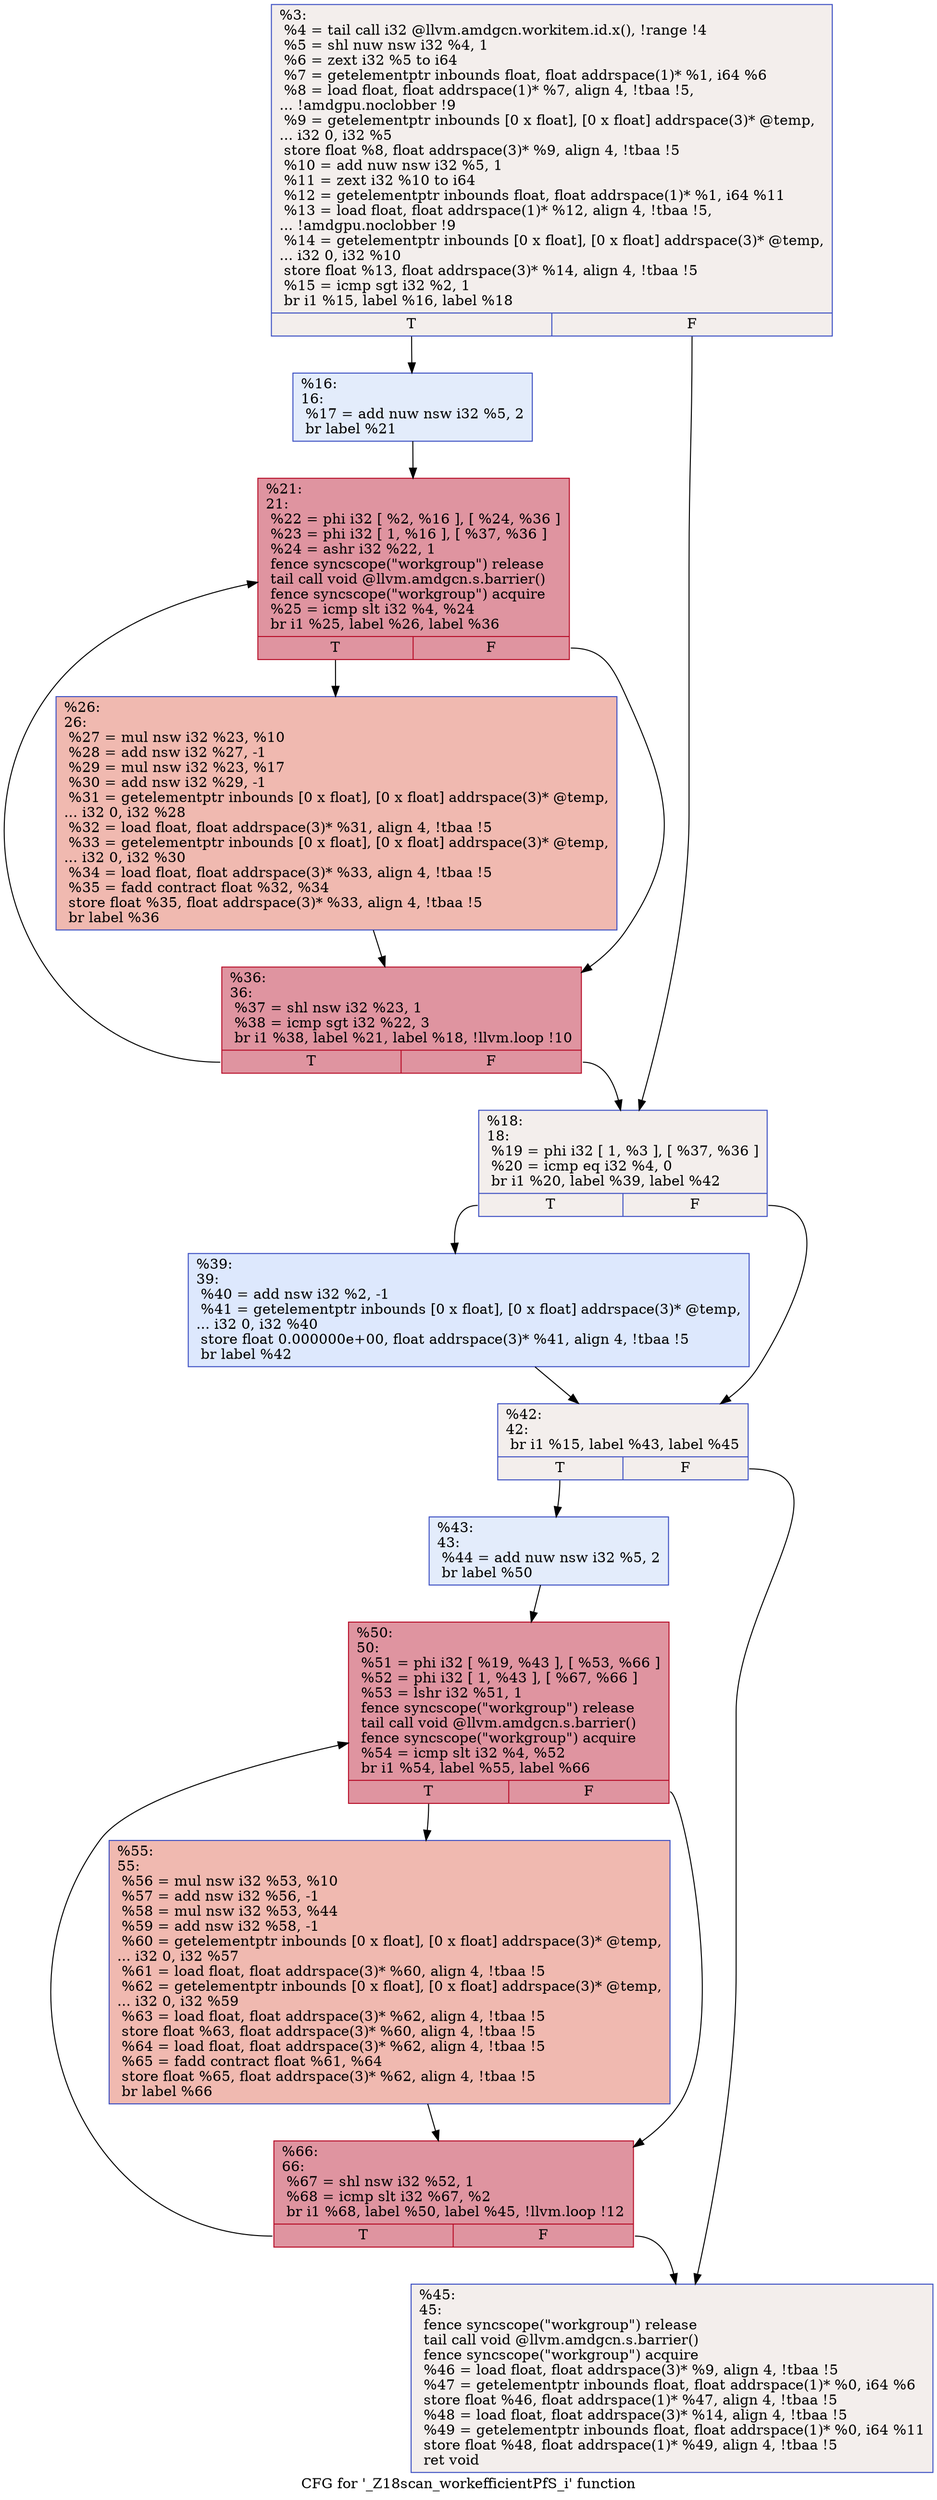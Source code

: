 digraph "CFG for '_Z18scan_workefficientPfS_i' function" {
	label="CFG for '_Z18scan_workefficientPfS_i' function";

	Node0x4df14d0 [shape=record,color="#3d50c3ff", style=filled, fillcolor="#e3d9d370",label="{%3:\l  %4 = tail call i32 @llvm.amdgcn.workitem.id.x(), !range !4\l  %5 = shl nuw nsw i32 %4, 1\l  %6 = zext i32 %5 to i64\l  %7 = getelementptr inbounds float, float addrspace(1)* %1, i64 %6\l  %8 = load float, float addrspace(1)* %7, align 4, !tbaa !5,\l... !amdgpu.noclobber !9\l  %9 = getelementptr inbounds [0 x float], [0 x float] addrspace(3)* @temp,\l... i32 0, i32 %5\l  store float %8, float addrspace(3)* %9, align 4, !tbaa !5\l  %10 = add nuw nsw i32 %5, 1\l  %11 = zext i32 %10 to i64\l  %12 = getelementptr inbounds float, float addrspace(1)* %1, i64 %11\l  %13 = load float, float addrspace(1)* %12, align 4, !tbaa !5,\l... !amdgpu.noclobber !9\l  %14 = getelementptr inbounds [0 x float], [0 x float] addrspace(3)* @temp,\l... i32 0, i32 %10\l  store float %13, float addrspace(3)* %14, align 4, !tbaa !5\l  %15 = icmp sgt i32 %2, 1\l  br i1 %15, label %16, label %18\l|{<s0>T|<s1>F}}"];
	Node0x4df14d0:s0 -> Node0x4df3ff0;
	Node0x4df14d0:s1 -> Node0x4df4080;
	Node0x4df3ff0 [shape=record,color="#3d50c3ff", style=filled, fillcolor="#bfd3f670",label="{%16:\l16:                                               \l  %17 = add nuw nsw i32 %5, 2\l  br label %21\l}"];
	Node0x4df3ff0 -> Node0x4df42d0;
	Node0x4df4080 [shape=record,color="#3d50c3ff", style=filled, fillcolor="#e3d9d370",label="{%18:\l18:                                               \l  %19 = phi i32 [ 1, %3 ], [ %37, %36 ]\l  %20 = icmp eq i32 %4, 0\l  br i1 %20, label %39, label %42\l|{<s0>T|<s1>F}}"];
	Node0x4df4080:s0 -> Node0x4df4590;
	Node0x4df4080:s1 -> Node0x4df4620;
	Node0x4df42d0 [shape=record,color="#b70d28ff", style=filled, fillcolor="#b70d2870",label="{%21:\l21:                                               \l  %22 = phi i32 [ %2, %16 ], [ %24, %36 ]\l  %23 = phi i32 [ 1, %16 ], [ %37, %36 ]\l  %24 = ashr i32 %22, 1\l  fence syncscope(\"workgroup\") release\l  tail call void @llvm.amdgcn.s.barrier()\l  fence syncscope(\"workgroup\") acquire\l  %25 = icmp slt i32 %4, %24\l  br i1 %25, label %26, label %36\l|{<s0>T|<s1>F}}"];
	Node0x4df42d0:s0 -> Node0x4df4cf0;
	Node0x4df42d0:s1 -> Node0x4df43c0;
	Node0x4df4cf0 [shape=record,color="#3d50c3ff", style=filled, fillcolor="#de614d70",label="{%26:\l26:                                               \l  %27 = mul nsw i32 %23, %10\l  %28 = add nsw i32 %27, -1\l  %29 = mul nsw i32 %23, %17\l  %30 = add nsw i32 %29, -1\l  %31 = getelementptr inbounds [0 x float], [0 x float] addrspace(3)* @temp,\l... i32 0, i32 %28\l  %32 = load float, float addrspace(3)* %31, align 4, !tbaa !5\l  %33 = getelementptr inbounds [0 x float], [0 x float] addrspace(3)* @temp,\l... i32 0, i32 %30\l  %34 = load float, float addrspace(3)* %33, align 4, !tbaa !5\l  %35 = fadd contract float %32, %34\l  store float %35, float addrspace(3)* %33, align 4, !tbaa !5\l  br label %36\l}"];
	Node0x4df4cf0 -> Node0x4df43c0;
	Node0x4df43c0 [shape=record,color="#b70d28ff", style=filled, fillcolor="#b70d2870",label="{%36:\l36:                                               \l  %37 = shl nsw i32 %23, 1\l  %38 = icmp sgt i32 %22, 3\l  br i1 %38, label %21, label %18, !llvm.loop !10\l|{<s0>T|<s1>F}}"];
	Node0x4df43c0:s0 -> Node0x4df42d0;
	Node0x4df43c0:s1 -> Node0x4df4080;
	Node0x4df4590 [shape=record,color="#3d50c3ff", style=filled, fillcolor="#b2ccfb70",label="{%39:\l39:                                               \l  %40 = add nsw i32 %2, -1\l  %41 = getelementptr inbounds [0 x float], [0 x float] addrspace(3)* @temp,\l... i32 0, i32 %40\l  store float 0.000000e+00, float addrspace(3)* %41, align 4, !tbaa !5\l  br label %42\l}"];
	Node0x4df4590 -> Node0x4df4620;
	Node0x4df4620 [shape=record,color="#3d50c3ff", style=filled, fillcolor="#e3d9d370",label="{%42:\l42:                                               \l  br i1 %15, label %43, label %45\l|{<s0>T|<s1>F}}"];
	Node0x4df4620:s0 -> Node0x4df4280;
	Node0x4df4620:s1 -> Node0x4df6450;
	Node0x4df4280 [shape=record,color="#3d50c3ff", style=filled, fillcolor="#bfd3f670",label="{%43:\l43:                                               \l  %44 = add nuw nsw i32 %5, 2\l  br label %50\l}"];
	Node0x4df4280 -> Node0x4df6620;
	Node0x4df6450 [shape=record,color="#3d50c3ff", style=filled, fillcolor="#e3d9d370",label="{%45:\l45:                                               \l  fence syncscope(\"workgroup\") release\l  tail call void @llvm.amdgcn.s.barrier()\l  fence syncscope(\"workgroup\") acquire\l  %46 = load float, float addrspace(3)* %9, align 4, !tbaa !5\l  %47 = getelementptr inbounds float, float addrspace(1)* %0, i64 %6\l  store float %46, float addrspace(1)* %47, align 4, !tbaa !5\l  %48 = load float, float addrspace(3)* %14, align 4, !tbaa !5\l  %49 = getelementptr inbounds float, float addrspace(1)* %0, i64 %11\l  store float %48, float addrspace(1)* %49, align 4, !tbaa !5\l  ret void\l}"];
	Node0x4df6620 [shape=record,color="#b70d28ff", style=filled, fillcolor="#b70d2870",label="{%50:\l50:                                               \l  %51 = phi i32 [ %19, %43 ], [ %53, %66 ]\l  %52 = phi i32 [ 1, %43 ], [ %67, %66 ]\l  %53 = lshr i32 %51, 1\l  fence syncscope(\"workgroup\") release\l  tail call void @llvm.amdgcn.s.barrier()\l  fence syncscope(\"workgroup\") acquire\l  %54 = icmp slt i32 %4, %52\l  br i1 %54, label %55, label %66\l|{<s0>T|<s1>F}}"];
	Node0x4df6620:s0 -> Node0x4df70a0;
	Node0x4df6620:s1 -> Node0x4df6c20;
	Node0x4df70a0 [shape=record,color="#3d50c3ff", style=filled, fillcolor="#de614d70",label="{%55:\l55:                                               \l  %56 = mul nsw i32 %53, %10\l  %57 = add nsw i32 %56, -1\l  %58 = mul nsw i32 %53, %44\l  %59 = add nsw i32 %58, -1\l  %60 = getelementptr inbounds [0 x float], [0 x float] addrspace(3)* @temp,\l... i32 0, i32 %57\l  %61 = load float, float addrspace(3)* %60, align 4, !tbaa !5\l  %62 = getelementptr inbounds [0 x float], [0 x float] addrspace(3)* @temp,\l... i32 0, i32 %59\l  %63 = load float, float addrspace(3)* %62, align 4, !tbaa !5\l  store float %63, float addrspace(3)* %60, align 4, !tbaa !5\l  %64 = load float, float addrspace(3)* %62, align 4, !tbaa !5\l  %65 = fadd contract float %61, %64\l  store float %65, float addrspace(3)* %62, align 4, !tbaa !5\l  br label %66\l}"];
	Node0x4df70a0 -> Node0x4df6c20;
	Node0x4df6c20 [shape=record,color="#b70d28ff", style=filled, fillcolor="#b70d2870",label="{%66:\l66:                                               \l  %67 = shl nsw i32 %52, 1\l  %68 = icmp slt i32 %67, %2\l  br i1 %68, label %50, label %45, !llvm.loop !12\l|{<s0>T|<s1>F}}"];
	Node0x4df6c20:s0 -> Node0x4df6620;
	Node0x4df6c20:s1 -> Node0x4df6450;
}
